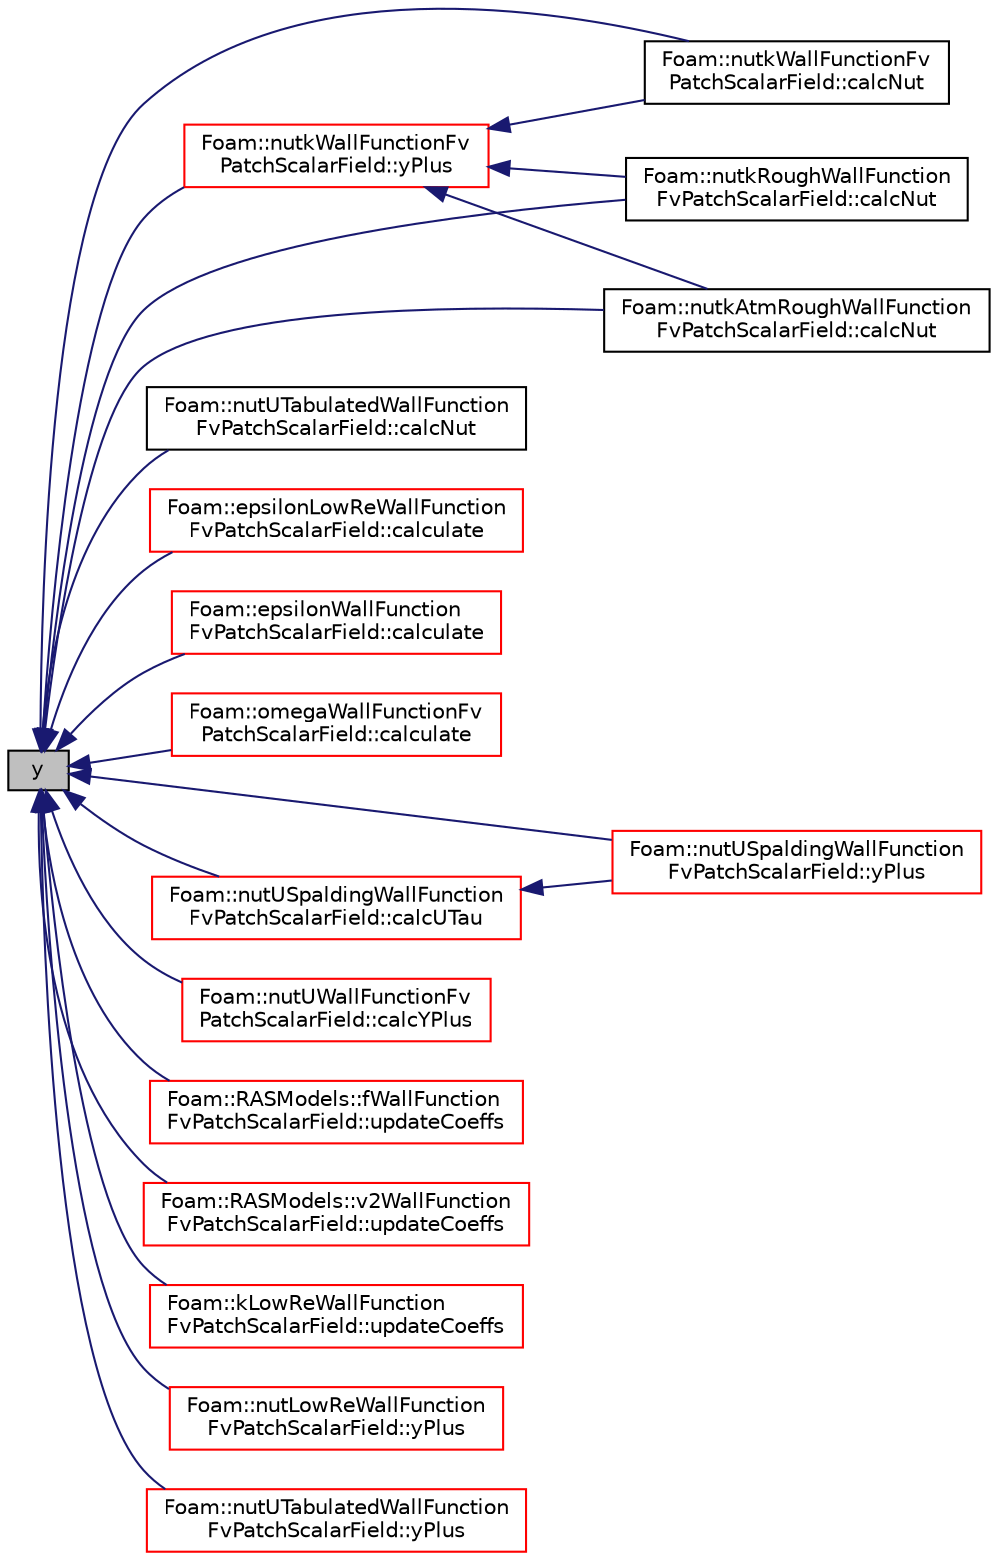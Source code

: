digraph "y"
{
  bgcolor="transparent";
  edge [fontname="Helvetica",fontsize="10",labelfontname="Helvetica",labelfontsize="10"];
  node [fontname="Helvetica",fontsize="10",shape=record];
  rankdir="LR";
  Node1 [label="y",height=0.2,width=0.4,color="black", fillcolor="grey75", style="filled", fontcolor="black"];
  Node1 -> Node2 [dir="back",color="midnightblue",fontsize="10",style="solid",fontname="Helvetica"];
  Node2 [label="Foam::nutkWallFunctionFv\lPatchScalarField::calcNut",height=0.2,width=0.4,color="black",URL="$a01721.html#a3d7b33c5eb572bc4684ad4c690a762b8",tooltip="Calculate the turbulence viscosity. "];
  Node1 -> Node3 [dir="back",color="midnightblue",fontsize="10",style="solid",fontname="Helvetica"];
  Node3 [label="Foam::nutUTabulatedWallFunction\lFvPatchScalarField::calcNut",height=0.2,width=0.4,color="black",URL="$a01725.html#a3d7b33c5eb572bc4684ad4c690a762b8",tooltip="Calculate the turbulence viscosity. "];
  Node1 -> Node4 [dir="back",color="midnightblue",fontsize="10",style="solid",fontname="Helvetica"];
  Node4 [label="Foam::nutkRoughWallFunction\lFvPatchScalarField::calcNut",height=0.2,width=0.4,color="black",URL="$a01720.html#a3d7b33c5eb572bc4684ad4c690a762b8",tooltip="Calculate the turbulence viscosity. "];
  Node1 -> Node5 [dir="back",color="midnightblue",fontsize="10",style="solid",fontname="Helvetica"];
  Node5 [label="Foam::nutkAtmRoughWallFunction\lFvPatchScalarField::calcNut",height=0.2,width=0.4,color="black",URL="$a01718.html#a3d7b33c5eb572bc4684ad4c690a762b8",tooltip="Calculate the turbulence viscosity. "];
  Node1 -> Node6 [dir="back",color="midnightblue",fontsize="10",style="solid",fontname="Helvetica"];
  Node6 [label="Foam::epsilonLowReWallFunction\lFvPatchScalarField::calculate",height=0.2,width=0.4,color="red",URL="$a00668.html#a9b10d949afa36a0fe772c66e94719865",tooltip="Calculate the epsilon and G. "];
  Node1 -> Node7 [dir="back",color="midnightblue",fontsize="10",style="solid",fontname="Helvetica"];
  Node7 [label="Foam::epsilonWallFunction\lFvPatchScalarField::calculate",height=0.2,width=0.4,color="red",URL="$a00669.html#a9b10d949afa36a0fe772c66e94719865",tooltip="Calculate the epsilon and G. "];
  Node1 -> Node8 [dir="back",color="midnightblue",fontsize="10",style="solid",fontname="Helvetica"];
  Node8 [label="Foam::omegaWallFunctionFv\lPatchScalarField::calculate",height=0.2,width=0.4,color="red",URL="$a01750.html#a198ab1edcd6a58e1f422febaac58dacc",tooltip="Calculate the omega and G. "];
  Node1 -> Node9 [dir="back",color="midnightblue",fontsize="10",style="solid",fontname="Helvetica"];
  Node9 [label="Foam::nutUSpaldingWallFunction\lFvPatchScalarField::calcUTau",height=0.2,width=0.4,color="red",URL="$a01724.html#a1531610b3f6b7efe703bfbecd07f0b66",tooltip="Calculate the friction velocity. "];
  Node9 -> Node10 [dir="back",color="midnightblue",fontsize="10",style="solid",fontname="Helvetica"];
  Node10 [label="Foam::nutUSpaldingWallFunction\lFvPatchScalarField::yPlus",height=0.2,width=0.4,color="red",URL="$a01724.html#af22569bc92132fb30885ef7f6ec81873",tooltip="Calculate and return the yPlus at the boundary. "];
  Node1 -> Node11 [dir="back",color="midnightblue",fontsize="10",style="solid",fontname="Helvetica"];
  Node11 [label="Foam::nutUWallFunctionFv\lPatchScalarField::calcYPlus",height=0.2,width=0.4,color="red",URL="$a01726.html#a656a897e714e1cefeb22bcfa097e8e30",tooltip="Calculate yPLus. "];
  Node1 -> Node12 [dir="back",color="midnightblue",fontsize="10",style="solid",fontname="Helvetica"];
  Node12 [label="Foam::RASModels::fWallFunction\lFvPatchScalarField::updateCoeffs",height=0.2,width=0.4,color="red",URL="$a00908.html#a7e24eafac629d3733181cd942d4c902f",tooltip="Update the coefficients associated with the patch field. "];
  Node1 -> Node13 [dir="back",color="midnightblue",fontsize="10",style="solid",fontname="Helvetica"];
  Node13 [label="Foam::RASModels::v2WallFunction\lFvPatchScalarField::updateCoeffs",height=0.2,width=0.4,color="red",URL="$a02888.html#a7e24eafac629d3733181cd942d4c902f",tooltip="Update the coefficients associated with the patch field. "];
  Node1 -> Node14 [dir="back",color="midnightblue",fontsize="10",style="solid",fontname="Helvetica"];
  Node14 [label="Foam::kLowReWallFunction\lFvPatchScalarField::updateCoeffs",height=0.2,width=0.4,color="red",URL="$a01265.html#a7e24eafac629d3733181cd942d4c902f",tooltip="Update the coefficients associated with the patch field. "];
  Node1 -> Node15 [dir="back",color="midnightblue",fontsize="10",style="solid",fontname="Helvetica"];
  Node15 [label="Foam::nutkWallFunctionFv\lPatchScalarField::yPlus",height=0.2,width=0.4,color="red",URL="$a01721.html#af22569bc92132fb30885ef7f6ec81873",tooltip="Calculate and return the yPlus at the boundary. "];
  Node15 -> Node2 [dir="back",color="midnightblue",fontsize="10",style="solid",fontname="Helvetica"];
  Node15 -> Node4 [dir="back",color="midnightblue",fontsize="10",style="solid",fontname="Helvetica"];
  Node15 -> Node5 [dir="back",color="midnightblue",fontsize="10",style="solid",fontname="Helvetica"];
  Node1 -> Node16 [dir="back",color="midnightblue",fontsize="10",style="solid",fontname="Helvetica"];
  Node16 [label="Foam::nutLowReWallFunction\lFvPatchScalarField::yPlus",height=0.2,width=0.4,color="red",URL="$a01722.html#af22569bc92132fb30885ef7f6ec81873",tooltip="Calculate and return the yPlus at the boundary. "];
  Node1 -> Node10 [dir="back",color="midnightblue",fontsize="10",style="solid",fontname="Helvetica"];
  Node1 -> Node17 [dir="back",color="midnightblue",fontsize="10",style="solid",fontname="Helvetica"];
  Node17 [label="Foam::nutUTabulatedWallFunction\lFvPatchScalarField::yPlus",height=0.2,width=0.4,color="red",URL="$a01725.html#af22569bc92132fb30885ef7f6ec81873",tooltip="Calculate and return the yPlus at the boundary. "];
}
